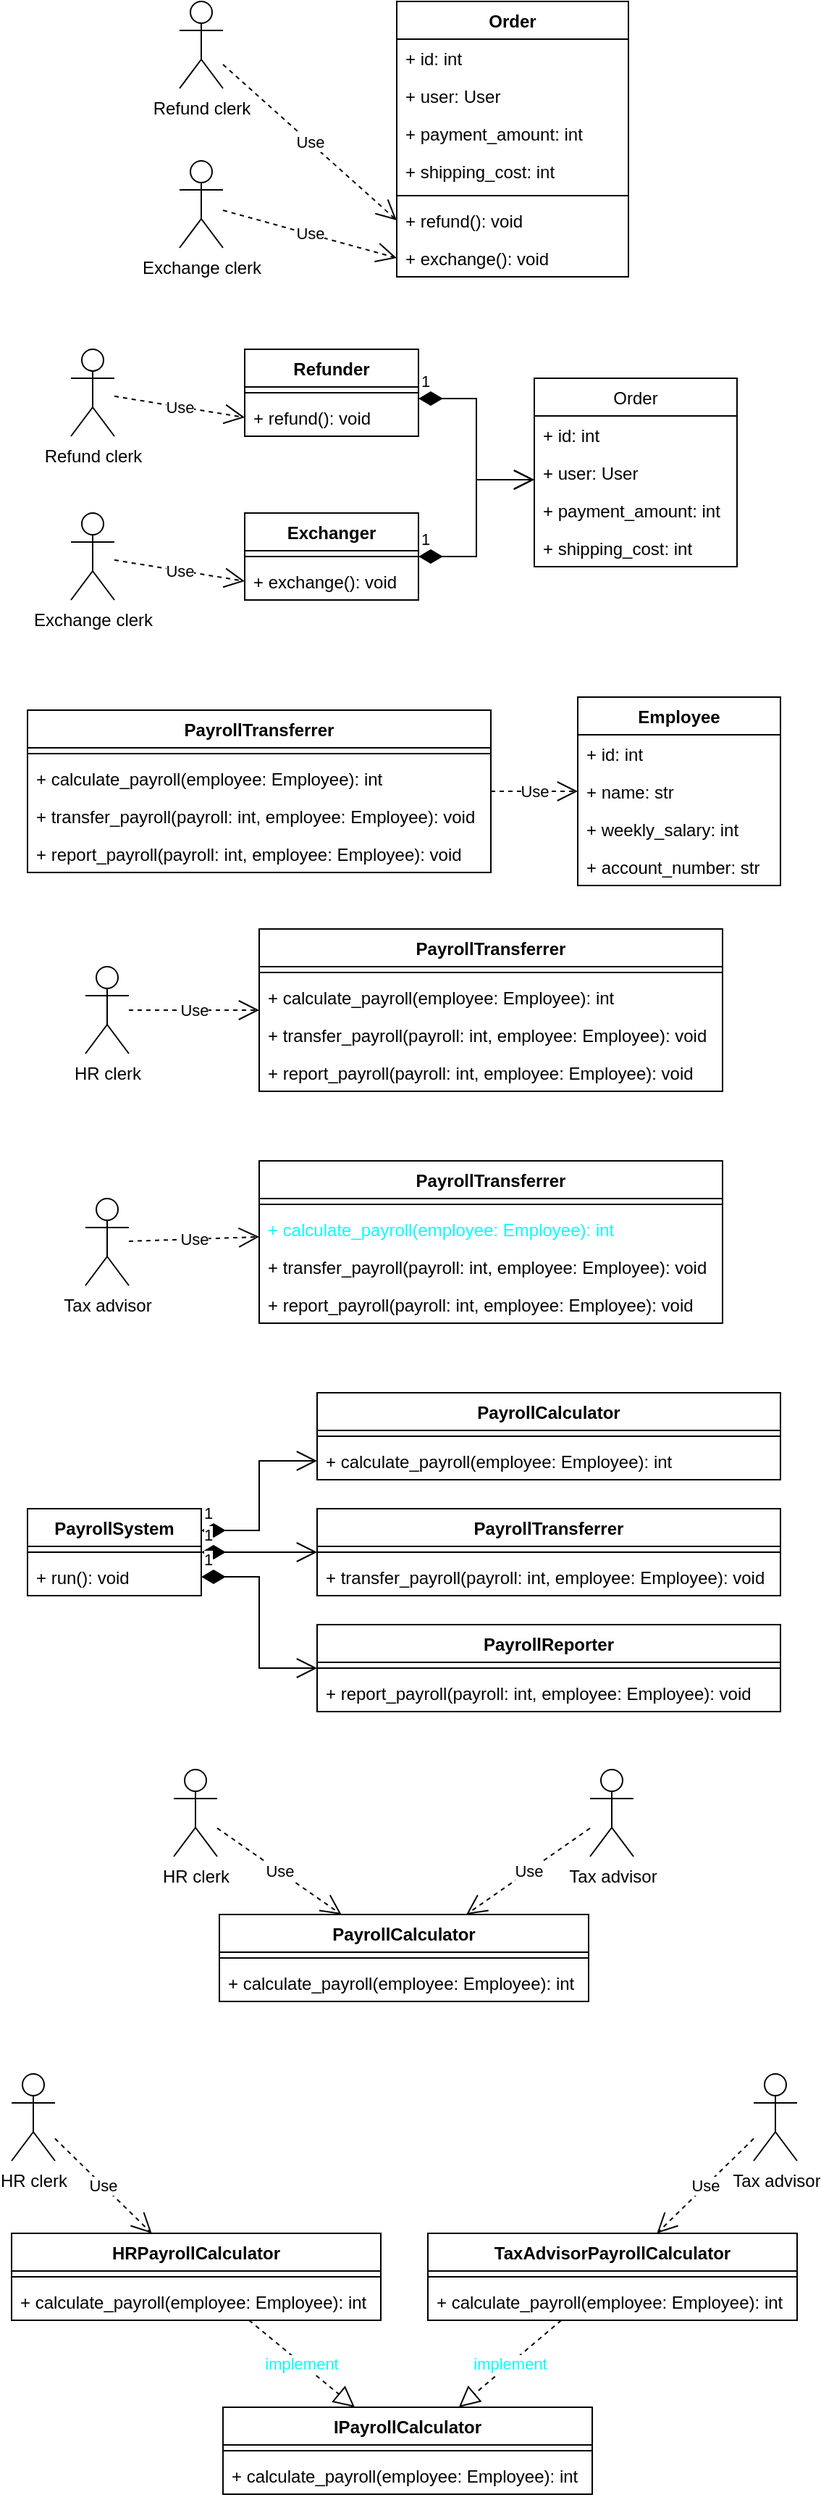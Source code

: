 <mxfile version="20.2.8" type="device"><diagram name="Page-1" id="e7e014a7-5840-1c2e-5031-d8a46d1fe8dd"><mxGraphModel dx="1072" dy="681" grid="0" gridSize="10" guides="1" tooltips="1" connect="1" arrows="1" fold="1" page="1" pageScale="1" pageWidth="600" pageHeight="1800" background="none" math="0" shadow="0"><root><mxCell id="0"/><mxCell id="1" parent="0"/><mxCell id="Co_G4J5PYdaEh69w9I_z-47" value="Refund clerk" style="shape=umlActor;verticalLabelPosition=bottom;verticalAlign=top;html=1;" parent="1" vertex="1"><mxGeometry x="145" y="40" width="30" height="60" as="geometry"/></mxCell><mxCell id="Co_G4J5PYdaEh69w9I_z-48" value="Exchange clerk" style="shape=umlActor;verticalLabelPosition=bottom;verticalAlign=top;html=1;" parent="1" vertex="1"><mxGeometry x="145" y="150" width="30" height="60" as="geometry"/></mxCell><mxCell id="Co_G4J5PYdaEh69w9I_z-49" value="Use" style="endArrow=open;endSize=12;dashed=1;html=1;rounded=0;entryX=0;entryY=0.5;entryDx=0;entryDy=0;" parent="1" source="Co_G4J5PYdaEh69w9I_z-47" target="JHjI7Z94oJo7jnfYH-qE-25" edge="1"><mxGeometry width="160" relative="1" as="geometry"><mxPoint x="275" y="249.5" as="sourcePoint"/><mxPoint x="285" y="118.5" as="targetPoint"/></mxGeometry></mxCell><mxCell id="Co_G4J5PYdaEh69w9I_z-53" value="Use" style="endArrow=open;endSize=12;dashed=1;html=1;rounded=0;entryX=0;entryY=0.5;entryDx=0;entryDy=0;" parent="1" source="Co_G4J5PYdaEh69w9I_z-48" target="JHjI7Z94oJo7jnfYH-qE-34" edge="1"><mxGeometry width="160" relative="1" as="geometry"><mxPoint x="275" y="249.5" as="sourcePoint"/><mxPoint x="285" y="144.5" as="targetPoint"/></mxGeometry></mxCell><mxCell id="Co_G4J5PYdaEh69w9I_z-73" value="1" style="endArrow=open;html=1;endSize=12;startArrow=diamondThin;startSize=14;startFill=1;edgeStyle=orthogonalEdgeStyle;align=left;verticalAlign=bottom;rounded=0;exitX=1;exitY=0.5;exitDx=0;exitDy=0;entryX=0;entryY=0.5;entryDx=0;entryDy=0;" parent="1" source="JHjI7Z94oJo7jnfYH-qE-15" edge="1"><mxGeometry x="-1" y="3" relative="1" as="geometry"><mxPoint x="350" y="320" as="sourcePoint"/><mxPoint x="390" y="370" as="targetPoint"/><Array as="points"><mxPoint x="350" y="423"/><mxPoint x="350" y="370"/></Array></mxGeometry></mxCell><mxCell id="Co_G4J5PYdaEh69w9I_z-72" value="1" style="endArrow=open;html=1;endSize=12;startArrow=diamondThin;startSize=14;startFill=1;edgeStyle=orthogonalEdgeStyle;align=left;verticalAlign=bottom;rounded=0;exitX=1;exitY=0.5;exitDx=0;exitDy=0;" parent="1" edge="1"><mxGeometry x="-1" y="3" relative="1" as="geometry"><mxPoint x="310" y="314" as="sourcePoint"/><mxPoint x="390" y="370" as="targetPoint"/><Array as="points"><mxPoint x="350" y="314"/><mxPoint x="350" y="370"/></Array></mxGeometry></mxCell><mxCell id="Co_G4J5PYdaEh69w9I_z-75" value="Refund clerk" style="shape=umlActor;verticalLabelPosition=bottom;verticalAlign=top;html=1;" parent="1" vertex="1"><mxGeometry x="70" y="280" width="30" height="60" as="geometry"/></mxCell><mxCell id="Co_G4J5PYdaEh69w9I_z-76" value="Exchange clerk" style="shape=umlActor;verticalLabelPosition=bottom;verticalAlign=top;html=1;" parent="1" vertex="1"><mxGeometry x="70" y="393" width="30" height="60" as="geometry"/></mxCell><mxCell id="Co_G4J5PYdaEh69w9I_z-77" value="Use" style="endArrow=open;endSize=12;dashed=1;html=1;rounded=0;entryX=0;entryY=0.5;entryDx=0;entryDy=0;" parent="1" source="Co_G4J5PYdaEh69w9I_z-75" edge="1"><mxGeometry width="160" relative="1" as="geometry"><mxPoint x="250" y="300" as="sourcePoint"/><mxPoint x="190" y="327" as="targetPoint"/></mxGeometry></mxCell><mxCell id="Co_G4J5PYdaEh69w9I_z-78" value="Use" style="endArrow=open;endSize=12;dashed=1;html=1;rounded=0;entryX=0;entryY=0.5;entryDx=0;entryDy=0;" parent="1" source="Co_G4J5PYdaEh69w9I_z-76" target="JHjI7Z94oJo7jnfYH-qE-17" edge="1"><mxGeometry width="160" relative="1" as="geometry"><mxPoint x="110" y="334.143" as="sourcePoint"/><mxPoint x="190" y="410" as="targetPoint"/></mxGeometry></mxCell><mxCell id="JHjI7Z94oJo7jnfYH-qE-11" value="Refunder" style="swimlane;fontStyle=1;align=center;verticalAlign=top;childLayout=stackLayout;horizontal=1;startSize=26;horizontalStack=0;resizeParent=1;resizeParentMax=0;resizeLast=0;collapsible=1;marginBottom=0;" parent="1" vertex="1"><mxGeometry x="190" y="280" width="120" height="60" as="geometry"/></mxCell><mxCell id="JHjI7Z94oJo7jnfYH-qE-12" value="" style="line;strokeWidth=1;fillColor=none;align=left;verticalAlign=middle;spacingTop=-1;spacingLeft=3;spacingRight=3;rotatable=0;labelPosition=right;points=[];portConstraint=eastwest;" parent="JHjI7Z94oJo7jnfYH-qE-11" vertex="1"><mxGeometry y="26" width="120" height="8" as="geometry"/></mxCell><mxCell id="JHjI7Z94oJo7jnfYH-qE-13" value="+ refund(): void" style="text;strokeColor=none;fillColor=none;align=left;verticalAlign=top;spacingLeft=4;spacingRight=4;overflow=hidden;rotatable=0;points=[[0,0.5],[1,0.5]];portConstraint=eastwest;" parent="JHjI7Z94oJo7jnfYH-qE-11" vertex="1"><mxGeometry y="34" width="120" height="26" as="geometry"/></mxCell><mxCell id="JHjI7Z94oJo7jnfYH-qE-15" value="Exchanger" style="swimlane;fontStyle=1;align=center;verticalAlign=top;childLayout=stackLayout;horizontal=1;startSize=26;horizontalStack=0;resizeParent=1;resizeParentMax=0;resizeLast=0;collapsible=1;marginBottom=0;" parent="1" vertex="1"><mxGeometry x="190" y="393" width="120" height="60" as="geometry"/></mxCell><mxCell id="JHjI7Z94oJo7jnfYH-qE-16" value="" style="line;strokeWidth=1;fillColor=none;align=left;verticalAlign=middle;spacingTop=-1;spacingLeft=3;spacingRight=3;rotatable=0;labelPosition=right;points=[];portConstraint=eastwest;" parent="JHjI7Z94oJo7jnfYH-qE-15" vertex="1"><mxGeometry y="26" width="120" height="8" as="geometry"/></mxCell><mxCell id="JHjI7Z94oJo7jnfYH-qE-17" value="+ exchange(): void" style="text;strokeColor=none;fillColor=none;align=left;verticalAlign=top;spacingLeft=4;spacingRight=4;overflow=hidden;rotatable=0;points=[[0,0.5],[1,0.5]];portConstraint=eastwest;" parent="JHjI7Z94oJo7jnfYH-qE-15" vertex="1"><mxGeometry y="34" width="120" height="26" as="geometry"/></mxCell><mxCell id="JHjI7Z94oJo7jnfYH-qE-22" value="Order" style="swimlane;fontStyle=1;align=center;verticalAlign=top;childLayout=stackLayout;horizontal=1;startSize=26;horizontalStack=0;resizeParent=1;resizeParentMax=0;resizeLast=0;collapsible=1;marginBottom=0;" parent="1" vertex="1"><mxGeometry x="295" y="40" width="160" height="190" as="geometry"/></mxCell><mxCell id="JHjI7Z94oJo7jnfYH-qE-23" value="+ id: int" style="text;strokeColor=none;fillColor=none;align=left;verticalAlign=top;spacingLeft=4;spacingRight=4;overflow=hidden;rotatable=0;points=[[0,0.5],[1,0.5]];portConstraint=eastwest;" parent="JHjI7Z94oJo7jnfYH-qE-22" vertex="1"><mxGeometry y="26" width="160" height="26" as="geometry"/></mxCell><mxCell id="JHjI7Z94oJo7jnfYH-qE-31" value="+ user: User" style="text;strokeColor=none;fillColor=none;align=left;verticalAlign=top;spacingLeft=4;spacingRight=4;overflow=hidden;rotatable=0;points=[[0,0.5],[1,0.5]];portConstraint=eastwest;" parent="JHjI7Z94oJo7jnfYH-qE-22" vertex="1"><mxGeometry y="52" width="160" height="26" as="geometry"/></mxCell><mxCell id="JHjI7Z94oJo7jnfYH-qE-32" value="+ payment_amount: int" style="text;strokeColor=none;fillColor=none;align=left;verticalAlign=top;spacingLeft=4;spacingRight=4;overflow=hidden;rotatable=0;points=[[0,0.5],[1,0.5]];portConstraint=eastwest;" parent="JHjI7Z94oJo7jnfYH-qE-22" vertex="1"><mxGeometry y="78" width="160" height="26" as="geometry"/></mxCell><mxCell id="JHjI7Z94oJo7jnfYH-qE-33" value="+ shipping_cost: int" style="text;strokeColor=none;fillColor=none;align=left;verticalAlign=top;spacingLeft=4;spacingRight=4;overflow=hidden;rotatable=0;points=[[0,0.5],[1,0.5]];portConstraint=eastwest;" parent="JHjI7Z94oJo7jnfYH-qE-22" vertex="1"><mxGeometry y="104" width="160" height="26" as="geometry"/></mxCell><mxCell id="JHjI7Z94oJo7jnfYH-qE-24" value="" style="line;strokeWidth=1;fillColor=none;align=left;verticalAlign=middle;spacingTop=-1;spacingLeft=3;spacingRight=3;rotatable=0;labelPosition=right;points=[];portConstraint=eastwest;" parent="JHjI7Z94oJo7jnfYH-qE-22" vertex="1"><mxGeometry y="130" width="160" height="8" as="geometry"/></mxCell><mxCell id="JHjI7Z94oJo7jnfYH-qE-25" value="+ refund(): void" style="text;strokeColor=none;fillColor=none;align=left;verticalAlign=top;spacingLeft=4;spacingRight=4;overflow=hidden;rotatable=0;points=[[0,0.5],[1,0.5]];portConstraint=eastwest;" parent="JHjI7Z94oJo7jnfYH-qE-22" vertex="1"><mxGeometry y="138" width="160" height="26" as="geometry"/></mxCell><mxCell id="JHjI7Z94oJo7jnfYH-qE-34" value="+ exchange(): void" style="text;strokeColor=none;fillColor=none;align=left;verticalAlign=top;spacingLeft=4;spacingRight=4;overflow=hidden;rotatable=0;points=[[0,0.5],[1,0.5]];portConstraint=eastwest;" parent="JHjI7Z94oJo7jnfYH-qE-22" vertex="1"><mxGeometry y="164" width="160" height="26" as="geometry"/></mxCell><mxCell id="JHjI7Z94oJo7jnfYH-qE-26" value="Order" style="swimlane;fontStyle=0;childLayout=stackLayout;horizontal=1;startSize=26;fillColor=none;horizontalStack=0;resizeParent=1;resizeParentMax=0;resizeLast=0;collapsible=1;marginBottom=0;" parent="1" vertex="1"><mxGeometry x="390" y="300" width="140" height="130" as="geometry"/></mxCell><mxCell id="JHjI7Z94oJo7jnfYH-qE-27" value="+ id: int" style="text;strokeColor=none;fillColor=none;align=left;verticalAlign=top;spacingLeft=4;spacingRight=4;overflow=hidden;rotatable=0;points=[[0,0.5],[1,0.5]];portConstraint=eastwest;" parent="JHjI7Z94oJo7jnfYH-qE-26" vertex="1"><mxGeometry y="26" width="140" height="26" as="geometry"/></mxCell><mxCell id="JHjI7Z94oJo7jnfYH-qE-28" value="+ user: User" style="text;strokeColor=none;fillColor=none;align=left;verticalAlign=top;spacingLeft=4;spacingRight=4;overflow=hidden;rotatable=0;points=[[0,0.5],[1,0.5]];portConstraint=eastwest;" parent="JHjI7Z94oJo7jnfYH-qE-26" vertex="1"><mxGeometry y="52" width="140" height="26" as="geometry"/></mxCell><mxCell id="JHjI7Z94oJo7jnfYH-qE-29" value="+ payment_amount: int" style="text;strokeColor=none;fillColor=none;align=left;verticalAlign=top;spacingLeft=4;spacingRight=4;overflow=hidden;rotatable=0;points=[[0,0.5],[1,0.5]];portConstraint=eastwest;" parent="JHjI7Z94oJo7jnfYH-qE-26" vertex="1"><mxGeometry y="78" width="140" height="26" as="geometry"/></mxCell><mxCell id="JHjI7Z94oJo7jnfYH-qE-30" value="+ shipping_cost: int" style="text;strokeColor=none;fillColor=none;align=left;verticalAlign=top;spacingLeft=4;spacingRight=4;overflow=hidden;rotatable=0;points=[[0,0.5],[1,0.5]];portConstraint=eastwest;" parent="JHjI7Z94oJo7jnfYH-qE-26" vertex="1"><mxGeometry y="104" width="140" height="26" as="geometry"/></mxCell><mxCell id="JHjI7Z94oJo7jnfYH-qE-55" value="PayrollCalculator" style="swimlane;fontStyle=1;align=center;verticalAlign=top;childLayout=stackLayout;horizontal=1;startSize=26;horizontalStack=0;resizeParent=1;resizeParentMax=0;resizeLast=0;collapsible=1;marginBottom=0;" parent="1" vertex="1"><mxGeometry x="240" y="1000" width="320" height="60" as="geometry"/></mxCell><mxCell id="JHjI7Z94oJo7jnfYH-qE-56" value="" style="line;strokeWidth=1;fillColor=none;align=left;verticalAlign=middle;spacingTop=-1;spacingLeft=3;spacingRight=3;rotatable=0;labelPosition=right;points=[];portConstraint=eastwest;" parent="JHjI7Z94oJo7jnfYH-qE-55" vertex="1"><mxGeometry y="26" width="320" height="8" as="geometry"/></mxCell><mxCell id="JHjI7Z94oJo7jnfYH-qE-57" value="+ calculate_payroll(employee: Employee): int" style="text;strokeColor=none;fillColor=none;align=left;verticalAlign=top;spacingLeft=4;spacingRight=4;overflow=hidden;rotatable=0;points=[[0,0.5],[1,0.5]];portConstraint=eastwest;" parent="JHjI7Z94oJo7jnfYH-qE-55" vertex="1"><mxGeometry y="34" width="320" height="26" as="geometry"/></mxCell><mxCell id="JHjI7Z94oJo7jnfYH-qE-60" value="PayrollTransferrer" style="swimlane;fontStyle=1;align=center;verticalAlign=top;childLayout=stackLayout;horizontal=1;startSize=26;horizontalStack=0;resizeParent=1;resizeParentMax=0;resizeLast=0;collapsible=1;marginBottom=0;" parent="1" vertex="1"><mxGeometry x="240" y="1080" width="320" height="60" as="geometry"/></mxCell><mxCell id="JHjI7Z94oJo7jnfYH-qE-61" value="" style="line;strokeWidth=1;fillColor=none;align=left;verticalAlign=middle;spacingTop=-1;spacingLeft=3;spacingRight=3;rotatable=0;labelPosition=right;points=[];portConstraint=eastwest;" parent="JHjI7Z94oJo7jnfYH-qE-60" vertex="1"><mxGeometry y="26" width="320" height="8" as="geometry"/></mxCell><mxCell id="JHjI7Z94oJo7jnfYH-qE-63" value="+ transfer_payroll(payroll: int, employee: Employee): void" style="text;strokeColor=none;fillColor=none;align=left;verticalAlign=top;spacingLeft=4;spacingRight=4;overflow=hidden;rotatable=0;points=[[0,0.5],[1,0.5]];portConstraint=eastwest;" parent="JHjI7Z94oJo7jnfYH-qE-60" vertex="1"><mxGeometry y="34" width="320" height="26" as="geometry"/></mxCell><mxCell id="JHjI7Z94oJo7jnfYH-qE-65" value="PayrollReporter" style="swimlane;fontStyle=1;align=center;verticalAlign=top;childLayout=stackLayout;horizontal=1;startSize=26;horizontalStack=0;resizeParent=1;resizeParentMax=0;resizeLast=0;collapsible=1;marginBottom=0;" parent="1" vertex="1"><mxGeometry x="240" y="1160" width="320" height="60" as="geometry"/></mxCell><mxCell id="JHjI7Z94oJo7jnfYH-qE-66" value="" style="line;strokeWidth=1;fillColor=none;align=left;verticalAlign=middle;spacingTop=-1;spacingLeft=3;spacingRight=3;rotatable=0;labelPosition=right;points=[];portConstraint=eastwest;" parent="JHjI7Z94oJo7jnfYH-qE-65" vertex="1"><mxGeometry y="26" width="320" height="8" as="geometry"/></mxCell><mxCell id="JHjI7Z94oJo7jnfYH-qE-69" value="+ report_payroll(payroll: int, employee: Employee): void" style="text;strokeColor=none;fillColor=none;align=left;verticalAlign=top;spacingLeft=4;spacingRight=4;overflow=hidden;rotatable=0;points=[[0,0.5],[1,0.5]];portConstraint=eastwest;" parent="JHjI7Z94oJo7jnfYH-qE-65" vertex="1"><mxGeometry y="34" width="320" height="26" as="geometry"/></mxCell><mxCell id="JHjI7Z94oJo7jnfYH-qE-74" value="PayrollSystem" style="swimlane;fontStyle=1;align=center;verticalAlign=top;childLayout=stackLayout;horizontal=1;startSize=26;horizontalStack=0;resizeParent=1;resizeParentMax=0;resizeLast=0;collapsible=1;marginBottom=0;" parent="1" vertex="1"><mxGeometry x="40" y="1080" width="120" height="60" as="geometry"/></mxCell><mxCell id="JHjI7Z94oJo7jnfYH-qE-75" value="" style="line;strokeWidth=1;fillColor=none;align=left;verticalAlign=middle;spacingTop=-1;spacingLeft=3;spacingRight=3;rotatable=0;labelPosition=right;points=[];portConstraint=eastwest;" parent="JHjI7Z94oJo7jnfYH-qE-74" vertex="1"><mxGeometry y="26" width="120" height="8" as="geometry"/></mxCell><mxCell id="JHjI7Z94oJo7jnfYH-qE-76" value="+ run(): void" style="text;strokeColor=none;fillColor=none;align=left;verticalAlign=top;spacingLeft=4;spacingRight=4;overflow=hidden;rotatable=0;points=[[0,0.5],[1,0.5]];portConstraint=eastwest;" parent="JHjI7Z94oJo7jnfYH-qE-74" vertex="1"><mxGeometry y="34" width="120" height="26" as="geometry"/></mxCell><mxCell id="JHjI7Z94oJo7jnfYH-qE-79" value="1" style="endArrow=open;html=1;endSize=12;startArrow=diamondThin;startSize=14;startFill=1;edgeStyle=orthogonalEdgeStyle;align=left;verticalAlign=bottom;rounded=0;exitX=1;exitY=0.25;exitDx=0;exitDy=0;" parent="1" source="JHjI7Z94oJo7jnfYH-qE-74" target="JHjI7Z94oJo7jnfYH-qE-55" edge="1"><mxGeometry x="-1" y="3" relative="1" as="geometry"><mxPoint x="210" y="1080" as="sourcePoint"/><mxPoint x="290" y="1080" as="targetPoint"/><Array as="points"><mxPoint x="200" y="1095"/><mxPoint x="200" y="1047"/></Array></mxGeometry></mxCell><mxCell id="JHjI7Z94oJo7jnfYH-qE-80" value="1" style="endArrow=open;html=1;endSize=12;startArrow=diamondThin;startSize=14;startFill=1;edgeStyle=orthogonalEdgeStyle;align=left;verticalAlign=bottom;rounded=0;exitX=1;exitY=0.5;exitDx=0;exitDy=0;" parent="1" source="JHjI7Z94oJo7jnfYH-qE-74" target="JHjI7Z94oJo7jnfYH-qE-60" edge="1"><mxGeometry x="-1" y="3" relative="1" as="geometry"><mxPoint x="210" y="1125" as="sourcePoint"/><mxPoint x="290" y="1057" as="targetPoint"/><Array as="points"><mxPoint x="230" y="1110"/><mxPoint x="230" y="1110"/></Array></mxGeometry></mxCell><mxCell id="JHjI7Z94oJo7jnfYH-qE-82" value="1" style="endArrow=open;html=1;endSize=12;startArrow=diamondThin;startSize=14;startFill=1;edgeStyle=orthogonalEdgeStyle;align=left;verticalAlign=bottom;rounded=0;exitX=1;exitY=0.5;exitDx=0;exitDy=0;" parent="1" source="JHjI7Z94oJo7jnfYH-qE-76" target="JHjI7Z94oJo7jnfYH-qE-65" edge="1"><mxGeometry x="-1" y="3" relative="1" as="geometry"><mxPoint x="210" y="1140" as="sourcePoint"/><mxPoint x="290" y="1120" as="targetPoint"/><Array as="points"><mxPoint x="200" y="1127"/><mxPoint x="200" y="1190"/></Array></mxGeometry></mxCell><mxCell id="bPvaK1-WI0itLj9m8QNc-2" value="PayrollTransferrer" style="swimlane;fontStyle=1;align=center;verticalAlign=top;childLayout=stackLayout;horizontal=1;startSize=26;horizontalStack=0;resizeParent=1;resizeParentMax=0;resizeLast=0;collapsible=1;marginBottom=0;" parent="1" vertex="1"><mxGeometry x="40" y="529" width="320" height="112" as="geometry"/></mxCell><mxCell id="bPvaK1-WI0itLj9m8QNc-4" value="" style="line;strokeWidth=1;fillColor=none;align=left;verticalAlign=middle;spacingTop=-1;spacingLeft=3;spacingRight=3;rotatable=0;labelPosition=right;points=[];portConstraint=eastwest;" parent="bPvaK1-WI0itLj9m8QNc-2" vertex="1"><mxGeometry y="26" width="320" height="8" as="geometry"/></mxCell><mxCell id="bPvaK1-WI0itLj9m8QNc-5" value="+ calculate_payroll(employee: Employee): int" style="text;strokeColor=none;fillColor=none;align=left;verticalAlign=top;spacingLeft=4;spacingRight=4;overflow=hidden;rotatable=0;points=[[0,0.5],[1,0.5]];portConstraint=eastwest;" parent="bPvaK1-WI0itLj9m8QNc-2" vertex="1"><mxGeometry y="34" width="320" height="26" as="geometry"/></mxCell><mxCell id="bPvaK1-WI0itLj9m8QNc-6" value="+ transfer_payroll(payroll: int, employee: Employee): void" style="text;strokeColor=none;fillColor=none;align=left;verticalAlign=top;spacingLeft=4;spacingRight=4;overflow=hidden;rotatable=0;points=[[0,0.5],[1,0.5]];portConstraint=eastwest;" parent="bPvaK1-WI0itLj9m8QNc-2" vertex="1"><mxGeometry y="60" width="320" height="26" as="geometry"/></mxCell><mxCell id="bPvaK1-WI0itLj9m8QNc-7" value="+ report_payroll(payroll: int, employee: Employee): void" style="text;strokeColor=none;fillColor=none;align=left;verticalAlign=top;spacingLeft=4;spacingRight=4;overflow=hidden;rotatable=0;points=[[0,0.5],[1,0.5]];portConstraint=eastwest;" parent="bPvaK1-WI0itLj9m8QNc-2" vertex="1"><mxGeometry y="86" width="320" height="26" as="geometry"/></mxCell><mxCell id="bPvaK1-WI0itLj9m8QNc-8" value="Employee" style="swimlane;fontStyle=1;align=center;verticalAlign=top;childLayout=stackLayout;horizontal=1;startSize=26;horizontalStack=0;resizeParent=1;resizeParentMax=0;resizeLast=0;collapsible=1;marginBottom=0;" parent="1" vertex="1"><mxGeometry x="420" y="520" width="140" height="130" as="geometry"/></mxCell><mxCell id="bPvaK1-WI0itLj9m8QNc-10" value="+ id: int" style="text;strokeColor=none;fillColor=none;align=left;verticalAlign=top;spacingLeft=4;spacingRight=4;overflow=hidden;rotatable=0;points=[[0,0.5],[1,0.5]];portConstraint=eastwest;" parent="bPvaK1-WI0itLj9m8QNc-8" vertex="1"><mxGeometry y="26" width="140" height="26" as="geometry"/></mxCell><mxCell id="bPvaK1-WI0itLj9m8QNc-11" value="+ name: str" style="text;strokeColor=none;fillColor=none;align=left;verticalAlign=top;spacingLeft=4;spacingRight=4;overflow=hidden;rotatable=0;points=[[0,0.5],[1,0.5]];portConstraint=eastwest;" parent="bPvaK1-WI0itLj9m8QNc-8" vertex="1"><mxGeometry y="52" width="140" height="26" as="geometry"/></mxCell><mxCell id="bPvaK1-WI0itLj9m8QNc-13" value="+ weekly_salary: int" style="text;strokeColor=none;fillColor=none;align=left;verticalAlign=top;spacingLeft=4;spacingRight=4;overflow=hidden;rotatable=0;points=[[0,0.5],[1,0.5]];portConstraint=eastwest;" parent="bPvaK1-WI0itLj9m8QNc-8" vertex="1"><mxGeometry y="78" width="140" height="26" as="geometry"/></mxCell><mxCell id="bPvaK1-WI0itLj9m8QNc-14" value="+ account_number: str" style="text;strokeColor=none;fillColor=none;align=left;verticalAlign=top;spacingLeft=4;spacingRight=4;overflow=hidden;rotatable=0;points=[[0,0.5],[1,0.5]];portConstraint=eastwest;" parent="bPvaK1-WI0itLj9m8QNc-8" vertex="1"><mxGeometry y="104" width="140" height="26" as="geometry"/></mxCell><mxCell id="bPvaK1-WI0itLj9m8QNc-15" value="Use" style="endArrow=open;endSize=12;dashed=1;html=1;rounded=0;" parent="1" source="bPvaK1-WI0itLj9m8QNc-2" target="bPvaK1-WI0itLj9m8QNc-8" edge="1"><mxGeometry width="160" relative="1" as="geometry"><mxPoint x="220" y="650" as="sourcePoint"/><mxPoint x="380" y="650" as="targetPoint"/></mxGeometry></mxCell><mxCell id="bPvaK1-WI0itLj9m8QNc-16" value="PayrollTransferrer" style="swimlane;fontStyle=1;align=center;verticalAlign=top;childLayout=stackLayout;horizontal=1;startSize=26;horizontalStack=0;resizeParent=1;resizeParentMax=0;resizeLast=0;collapsible=1;marginBottom=0;" parent="1" vertex="1"><mxGeometry x="200" y="680" width="320" height="112" as="geometry"/></mxCell><mxCell id="bPvaK1-WI0itLj9m8QNc-17" value="" style="line;strokeWidth=1;fillColor=none;align=left;verticalAlign=middle;spacingTop=-1;spacingLeft=3;spacingRight=3;rotatable=0;labelPosition=right;points=[];portConstraint=eastwest;" parent="bPvaK1-WI0itLj9m8QNc-16" vertex="1"><mxGeometry y="26" width="320" height="8" as="geometry"/></mxCell><mxCell id="bPvaK1-WI0itLj9m8QNc-18" value="+ calculate_payroll(employee: Employee): int" style="text;strokeColor=none;fillColor=none;align=left;verticalAlign=top;spacingLeft=4;spacingRight=4;overflow=hidden;rotatable=0;points=[[0,0.5],[1,0.5]];portConstraint=eastwest;" parent="bPvaK1-WI0itLj9m8QNc-16" vertex="1"><mxGeometry y="34" width="320" height="26" as="geometry"/></mxCell><mxCell id="bPvaK1-WI0itLj9m8QNc-19" value="+ transfer_payroll(payroll: int, employee: Employee): void" style="text;strokeColor=none;fillColor=none;align=left;verticalAlign=top;spacingLeft=4;spacingRight=4;overflow=hidden;rotatable=0;points=[[0,0.5],[1,0.5]];portConstraint=eastwest;" parent="bPvaK1-WI0itLj9m8QNc-16" vertex="1"><mxGeometry y="60" width="320" height="26" as="geometry"/></mxCell><mxCell id="bPvaK1-WI0itLj9m8QNc-20" value="+ report_payroll(payroll: int, employee: Employee): void" style="text;strokeColor=none;fillColor=none;align=left;verticalAlign=top;spacingLeft=4;spacingRight=4;overflow=hidden;rotatable=0;points=[[0,0.5],[1,0.5]];portConstraint=eastwest;" parent="bPvaK1-WI0itLj9m8QNc-16" vertex="1"><mxGeometry y="86" width="320" height="26" as="geometry"/></mxCell><mxCell id="bPvaK1-WI0itLj9m8QNc-27" value="HR clerk" style="shape=umlActor;verticalLabelPosition=bottom;verticalAlign=top;html=1;" parent="1" vertex="1"><mxGeometry x="80" y="706" width="30" height="60" as="geometry"/></mxCell><mxCell id="bPvaK1-WI0itLj9m8QNc-28" value="Use" style="endArrow=open;endSize=12;dashed=1;html=1;rounded=0;" parent="1" source="bPvaK1-WI0itLj9m8QNc-27" target="bPvaK1-WI0itLj9m8QNc-16" edge="1"><mxGeometry width="160" relative="1" as="geometry"><mxPoint x="325.0" y="516" as="sourcePoint"/><mxPoint x="385" y="516" as="targetPoint"/></mxGeometry></mxCell><mxCell id="bPvaK1-WI0itLj9m8QNc-39" value="PayrollTransferrer" style="swimlane;fontStyle=1;align=center;verticalAlign=top;childLayout=stackLayout;horizontal=1;startSize=26;horizontalStack=0;resizeParent=1;resizeParentMax=0;resizeLast=0;collapsible=1;marginBottom=0;" parent="1" vertex="1"><mxGeometry x="200" y="840" width="320" height="112" as="geometry"/></mxCell><mxCell id="bPvaK1-WI0itLj9m8QNc-40" value="" style="line;strokeWidth=1;fillColor=none;align=left;verticalAlign=middle;spacingTop=-1;spacingLeft=3;spacingRight=3;rotatable=0;labelPosition=right;points=[];portConstraint=eastwest;" parent="bPvaK1-WI0itLj9m8QNc-39" vertex="1"><mxGeometry y="26" width="320" height="8" as="geometry"/></mxCell><mxCell id="bPvaK1-WI0itLj9m8QNc-41" value="+ calculate_payroll(employee: Employee): int" style="text;strokeColor=none;fillColor=none;align=left;verticalAlign=top;spacingLeft=4;spacingRight=4;overflow=hidden;rotatable=0;points=[[0,0.5],[1,0.5]];portConstraint=eastwest;fontColor=#00FFFF;" parent="bPvaK1-WI0itLj9m8QNc-39" vertex="1"><mxGeometry y="34" width="320" height="26" as="geometry"/></mxCell><mxCell id="bPvaK1-WI0itLj9m8QNc-42" value="+ transfer_payroll(payroll: int, employee: Employee): void" style="text;strokeColor=none;fillColor=none;align=left;verticalAlign=top;spacingLeft=4;spacingRight=4;overflow=hidden;rotatable=0;points=[[0,0.5],[1,0.5]];portConstraint=eastwest;" parent="bPvaK1-WI0itLj9m8QNc-39" vertex="1"><mxGeometry y="60" width="320" height="26" as="geometry"/></mxCell><mxCell id="bPvaK1-WI0itLj9m8QNc-43" value="+ report_payroll(payroll: int, employee: Employee): void" style="text;strokeColor=none;fillColor=none;align=left;verticalAlign=top;spacingLeft=4;spacingRight=4;overflow=hidden;rotatable=0;points=[[0,0.5],[1,0.5]];portConstraint=eastwest;" parent="bPvaK1-WI0itLj9m8QNc-39" vertex="1"><mxGeometry y="86" width="320" height="26" as="geometry"/></mxCell><mxCell id="bPvaK1-WI0itLj9m8QNc-44" value="Tax advisor" style="shape=umlActor;verticalLabelPosition=bottom;verticalAlign=top;html=1;" parent="1" vertex="1"><mxGeometry x="80" y="866" width="30" height="60" as="geometry"/></mxCell><mxCell id="bPvaK1-WI0itLj9m8QNc-45" value="Use" style="endArrow=open;endSize=12;dashed=1;html=1;rounded=0;" parent="1" source="bPvaK1-WI0itLj9m8QNc-44" target="bPvaK1-WI0itLj9m8QNc-41" edge="1"><mxGeometry width="160" relative="1" as="geometry"><mxPoint x="325.0" y="676" as="sourcePoint"/><mxPoint x="385" y="676" as="targetPoint"/></mxGeometry></mxCell><mxCell id="bPvaK1-WI0itLj9m8QNc-52" value="PayrollCalculator" style="swimlane;fontStyle=1;align=center;verticalAlign=top;childLayout=stackLayout;horizontal=1;startSize=26;horizontalStack=0;resizeParent=1;resizeParentMax=0;resizeLast=0;collapsible=1;marginBottom=0;" parent="1" vertex="1"><mxGeometry x="172.5" y="1360" width="255" height="60" as="geometry"/></mxCell><mxCell id="bPvaK1-WI0itLj9m8QNc-53" value="" style="line;strokeWidth=1;fillColor=none;align=left;verticalAlign=middle;spacingTop=-1;spacingLeft=3;spacingRight=3;rotatable=0;labelPosition=right;points=[];portConstraint=eastwest;" parent="bPvaK1-WI0itLj9m8QNc-52" vertex="1"><mxGeometry y="26" width="255" height="8" as="geometry"/></mxCell><mxCell id="bPvaK1-WI0itLj9m8QNc-54" value="+ calculate_payroll(employee: Employee): int" style="text;strokeColor=none;fillColor=none;align=left;verticalAlign=top;spacingLeft=4;spacingRight=4;overflow=hidden;rotatable=0;points=[[0,0.5],[1,0.5]];portConstraint=eastwest;" parent="bPvaK1-WI0itLj9m8QNc-52" vertex="1"><mxGeometry y="34" width="255" height="26" as="geometry"/></mxCell><mxCell id="bPvaK1-WI0itLj9m8QNc-55" value="HR clerk" style="shape=umlActor;verticalLabelPosition=bottom;verticalAlign=top;html=1;" parent="1" vertex="1"><mxGeometry x="141" y="1260" width="30" height="60" as="geometry"/></mxCell><mxCell id="bPvaK1-WI0itLj9m8QNc-56" value="Tax advisor" style="shape=umlActor;verticalLabelPosition=bottom;verticalAlign=top;html=1;" parent="1" vertex="1"><mxGeometry x="428.5" y="1260" width="30" height="60" as="geometry"/></mxCell><mxCell id="bPvaK1-WI0itLj9m8QNc-57" value="Use" style="endArrow=open;endSize=12;dashed=1;html=1;rounded=0;" parent="1" source="bPvaK1-WI0itLj9m8QNc-56" target="bPvaK1-WI0itLj9m8QNc-52" edge="1"><mxGeometry width="160" relative="1" as="geometry"><mxPoint x="167.5" y="1423.061" as="sourcePoint"/><mxPoint x="257.5" y="1420.004" as="targetPoint"/></mxGeometry></mxCell><mxCell id="bPvaK1-WI0itLj9m8QNc-58" value="Use" style="endArrow=open;endSize=12;dashed=1;html=1;rounded=0;" parent="1" source="bPvaK1-WI0itLj9m8QNc-55" target="bPvaK1-WI0itLj9m8QNc-52" edge="1"><mxGeometry width="160" relative="1" as="geometry"><mxPoint x="152.5" y="1397.17" as="sourcePoint"/><mxPoint x="243.5" y="1380" as="targetPoint"/></mxGeometry></mxCell><mxCell id="bPvaK1-WI0itLj9m8QNc-62" value="IPayrollCalculator" style="swimlane;fontStyle=1;align=center;verticalAlign=top;childLayout=stackLayout;horizontal=1;startSize=26;horizontalStack=0;resizeParent=1;resizeParentMax=0;resizeLast=0;collapsible=1;marginBottom=0;" parent="1" vertex="1"><mxGeometry x="175" y="1700" width="255" height="60" as="geometry"/></mxCell><mxCell id="bPvaK1-WI0itLj9m8QNc-63" value="" style="line;strokeWidth=1;fillColor=none;align=left;verticalAlign=middle;spacingTop=-1;spacingLeft=3;spacingRight=3;rotatable=0;labelPosition=right;points=[];portConstraint=eastwest;" parent="bPvaK1-WI0itLj9m8QNc-62" vertex="1"><mxGeometry y="26" width="255" height="8" as="geometry"/></mxCell><mxCell id="bPvaK1-WI0itLj9m8QNc-64" value="+ calculate_payroll(employee: Employee): int" style="text;strokeColor=none;fillColor=none;align=left;verticalAlign=top;spacingLeft=4;spacingRight=4;overflow=hidden;rotatable=0;points=[[0,0.5],[1,0.5]];portConstraint=eastwest;" parent="bPvaK1-WI0itLj9m8QNc-62" vertex="1"><mxGeometry y="34" width="255" height="26" as="geometry"/></mxCell><mxCell id="bPvaK1-WI0itLj9m8QNc-65" value="HRPayrollCalculator" style="swimlane;fontStyle=1;align=center;verticalAlign=top;childLayout=stackLayout;horizontal=1;startSize=26;horizontalStack=0;resizeParent=1;resizeParentMax=0;resizeLast=0;collapsible=1;marginBottom=0;" parent="1" vertex="1"><mxGeometry x="29" y="1580" width="255" height="60" as="geometry"/></mxCell><mxCell id="bPvaK1-WI0itLj9m8QNc-66" value="" style="line;strokeWidth=1;fillColor=none;align=left;verticalAlign=middle;spacingTop=-1;spacingLeft=3;spacingRight=3;rotatable=0;labelPosition=right;points=[];portConstraint=eastwest;" parent="bPvaK1-WI0itLj9m8QNc-65" vertex="1"><mxGeometry y="26" width="255" height="8" as="geometry"/></mxCell><mxCell id="bPvaK1-WI0itLj9m8QNc-67" value="+ calculate_payroll(employee: Employee): int" style="text;strokeColor=none;fillColor=none;align=left;verticalAlign=top;spacingLeft=4;spacingRight=4;overflow=hidden;rotatable=0;points=[[0,0.5],[1,0.5]];portConstraint=eastwest;" parent="bPvaK1-WI0itLj9m8QNc-65" vertex="1"><mxGeometry y="34" width="255" height="26" as="geometry"/></mxCell><mxCell id="bPvaK1-WI0itLj9m8QNc-68" value="TaxAdvisorPayrollCalculator" style="swimlane;fontStyle=1;align=center;verticalAlign=top;childLayout=stackLayout;horizontal=1;startSize=26;horizontalStack=0;resizeParent=1;resizeParentMax=0;resizeLast=0;collapsible=1;marginBottom=0;" parent="1" vertex="1"><mxGeometry x="316.5" y="1580" width="255" height="60" as="geometry"/></mxCell><mxCell id="bPvaK1-WI0itLj9m8QNc-69" value="" style="line;strokeWidth=1;fillColor=none;align=left;verticalAlign=middle;spacingTop=-1;spacingLeft=3;spacingRight=3;rotatable=0;labelPosition=right;points=[];portConstraint=eastwest;" parent="bPvaK1-WI0itLj9m8QNc-68" vertex="1"><mxGeometry y="26" width="255" height="8" as="geometry"/></mxCell><mxCell id="bPvaK1-WI0itLj9m8QNc-70" value="+ calculate_payroll(employee: Employee): int" style="text;strokeColor=none;fillColor=none;align=left;verticalAlign=top;spacingLeft=4;spacingRight=4;overflow=hidden;rotatable=0;points=[[0,0.5],[1,0.5]];portConstraint=eastwest;" parent="bPvaK1-WI0itLj9m8QNc-68" vertex="1"><mxGeometry y="34" width="255" height="26" as="geometry"/></mxCell><mxCell id="bPvaK1-WI0itLj9m8QNc-72" value="HR clerk" style="shape=umlActor;verticalLabelPosition=bottom;verticalAlign=top;html=1;" parent="1" vertex="1"><mxGeometry x="29" y="1470" width="30" height="60" as="geometry"/></mxCell><mxCell id="bPvaK1-WI0itLj9m8QNc-73" value="Tax advisor" style="shape=umlActor;verticalLabelPosition=bottom;verticalAlign=top;html=1;" parent="1" vertex="1"><mxGeometry x="541.5" y="1470" width="30" height="60" as="geometry"/></mxCell><mxCell id="bPvaK1-WI0itLj9m8QNc-74" value="Use" style="endArrow=open;endSize=12;dashed=1;html=1;rounded=0;" parent="1" source="bPvaK1-WI0itLj9m8QNc-72" target="bPvaK1-WI0itLj9m8QNc-65" edge="1"><mxGeometry width="160" relative="1" as="geometry"><mxPoint x="181" y="1300.417" as="sourcePoint"/><mxPoint x="266.8" y="1360" as="targetPoint"/></mxGeometry></mxCell><mxCell id="bPvaK1-WI0itLj9m8QNc-75" value="Use" style="endArrow=open;endSize=12;dashed=1;html=1;rounded=0;" parent="1" source="bPvaK1-WI0itLj9m8QNc-73" target="bPvaK1-WI0itLj9m8QNc-68" edge="1"><mxGeometry width="160" relative="1" as="geometry"><mxPoint x="438.5" y="1300.453" as="sourcePoint"/><mxPoint x="353.05" y="1360" as="targetPoint"/></mxGeometry></mxCell><mxCell id="bPvaK1-WI0itLj9m8QNc-76" value="implement" style="endArrow=block;dashed=1;endFill=0;endSize=12;html=1;rounded=0;fontColor=#00FFFF;" parent="1" source="bPvaK1-WI0itLj9m8QNc-65" target="bPvaK1-WI0itLj9m8QNc-62" edge="1"><mxGeometry width="160" relative="1" as="geometry"><mxPoint x="230" y="1460" as="sourcePoint"/><mxPoint x="390" y="1460" as="targetPoint"/></mxGeometry></mxCell><mxCell id="bPvaK1-WI0itLj9m8QNc-77" value="implement" style="endArrow=block;dashed=1;endFill=0;endSize=12;html=1;rounded=0;fontColor=#00FFFF;" parent="1" source="bPvaK1-WI0itLj9m8QNc-68" target="bPvaK1-WI0itLj9m8QNc-62" edge="1"><mxGeometry width="160" relative="1" as="geometry"><mxPoint x="205.773" y="1650" as="sourcePoint"/><mxPoint x="271.227" y="1700" as="targetPoint"/></mxGeometry></mxCell></root></mxGraphModel></diagram></mxfile>